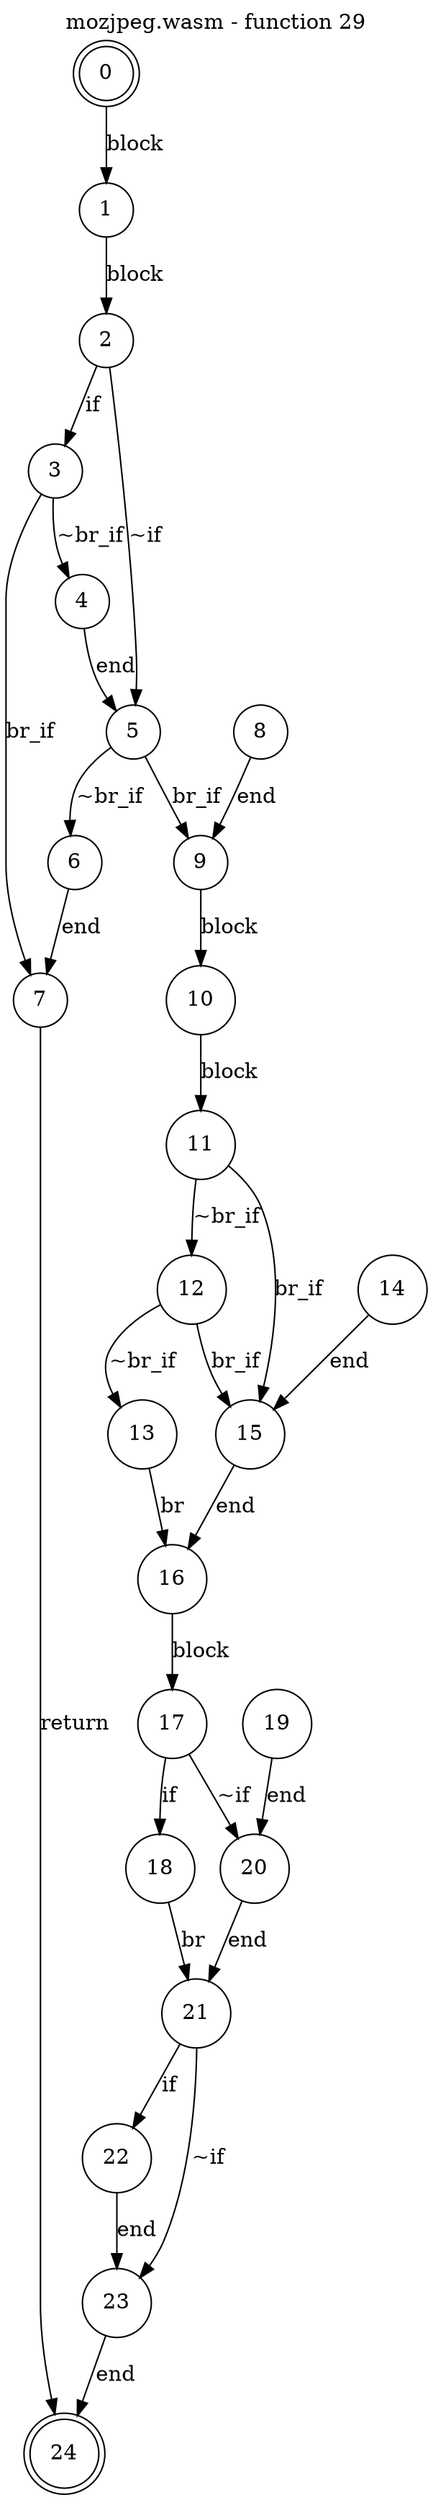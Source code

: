 digraph finite_state_machine {
    label = "mozjpeg.wasm - function 29"
    labelloc =  t
    labelfontsize = 16
    labelfontcolor = black
    labelfontname = "Helvetica"
    node [shape = doublecircle]; 0 24;
    node [shape = circle];
    0 -> 1[label = "block"];
    1 -> 2[label = "block"];
    2 -> 3[label = "if"];
    2 -> 5[label = "~if"];
    3 -> 4[label = "~br_if"];
    3 -> 7[label = "br_if"];
    4 -> 5[label = "end"];
    5 -> 6[label = "~br_if"];
    5 -> 9[label = "br_if"];
    6 -> 7[label = "end"];
    7 -> 24[label = "return"];
    8 -> 9[label = "end"];
    9 -> 10[label = "block"];
    10 -> 11[label = "block"];
    11 -> 12[label = "~br_if"];
    11 -> 15[label = "br_if"];
    12 -> 13[label = "~br_if"];
    12 -> 15[label = "br_if"];
    13 -> 16[label = "br"];
    14 -> 15[label = "end"];
    15 -> 16[label = "end"];
    16 -> 17[label = "block"];
    17 -> 18[label = "if"];
    17 -> 20[label = "~if"];
    18 -> 21[label = "br"];
    19 -> 20[label = "end"];
    20 -> 21[label = "end"];
    21 -> 22[label = "if"];
    21 -> 23[label = "~if"];
    22 -> 23[label = "end"];
    23 -> 24[label = "end"];
}

